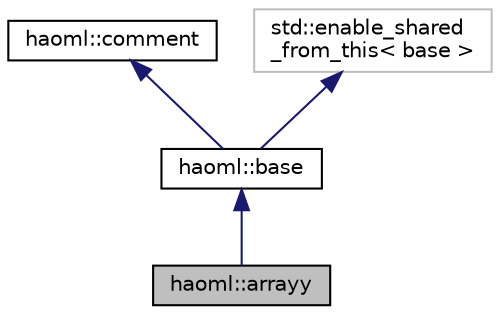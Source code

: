 digraph "haoml::arrayy"
{
  edge [fontname="Helvetica",fontsize="10",labelfontname="Helvetica",labelfontsize="10"];
  node [fontname="Helvetica",fontsize="10",shape=record];
  Node0 [label="haoml::arrayy",height=0.2,width=0.4,color="black", fillcolor="grey75", style="filled", fontcolor="black"];
  Node1 -> Node0 [dir="back",color="midnightblue",fontsize="10",style="solid",fontname="Helvetica"];
  Node1 [label="haoml::base",height=0.2,width=0.4,color="black", fillcolor="white", style="filled",URL="$classhaoml_1_1base.html"];
  Node2 -> Node1 [dir="back",color="midnightblue",fontsize="10",style="solid",fontname="Helvetica"];
  Node2 [label="haoml::comment",height=0.2,width=0.4,color="black", fillcolor="white", style="filled",URL="$classhaoml_1_1comment.html"];
  Node3 -> Node1 [dir="back",color="midnightblue",fontsize="10",style="solid",fontname="Helvetica"];
  Node3 [label="std::enable_shared\l_from_this\< base \>",height=0.2,width=0.4,color="grey75", fillcolor="white", style="filled"];
}
